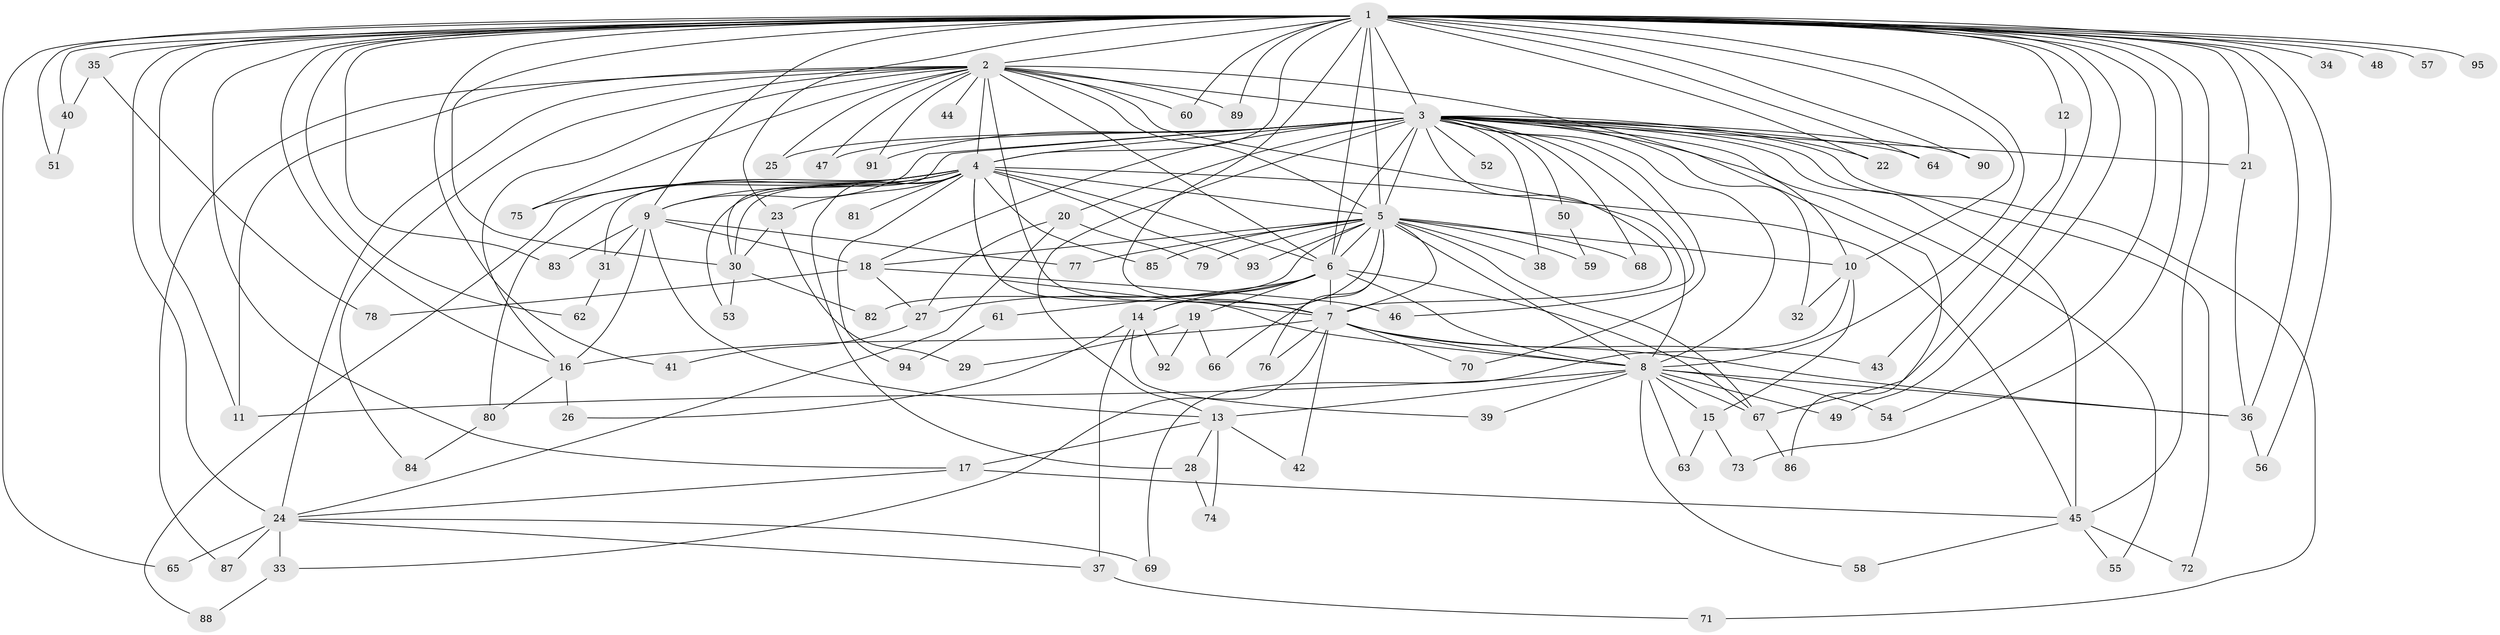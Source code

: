 // original degree distribution, {23: 0.007407407407407408, 24: 0.007407407407407408, 39: 0.007407407407407408, 27: 0.007407407407407408, 19: 0.007407407407407408, 16: 0.007407407407407408, 17: 0.007407407407407408, 18: 0.007407407407407408, 42: 0.007407407407407408, 25: 0.007407407407407408, 5: 0.044444444444444446, 4: 0.1111111111111111, 3: 0.16296296296296298, 7: 0.007407407407407408, 6: 0.014814814814814815, 2: 0.5777777777777777, 9: 0.007407407407407408}
// Generated by graph-tools (version 1.1) at 2025/50/03/04/25 22:50:01]
// undirected, 95 vertices, 207 edges
graph export_dot {
  node [color=gray90,style=filled];
  1;
  2;
  3;
  4;
  5;
  6;
  7;
  8;
  9;
  10;
  11;
  12;
  13;
  14;
  15;
  16;
  17;
  18;
  19;
  20;
  21;
  22;
  23;
  24;
  25;
  26;
  27;
  28;
  29;
  30;
  31;
  32;
  33;
  34;
  35;
  36;
  37;
  38;
  39;
  40;
  41;
  42;
  43;
  44;
  45;
  46;
  47;
  48;
  49;
  50;
  51;
  52;
  53;
  54;
  55;
  56;
  57;
  58;
  59;
  60;
  61;
  62;
  63;
  64;
  65;
  66;
  67;
  68;
  69;
  70;
  71;
  72;
  73;
  74;
  75;
  76;
  77;
  78;
  79;
  80;
  81;
  82;
  83;
  84;
  85;
  86;
  87;
  88;
  89;
  90;
  91;
  92;
  93;
  94;
  95;
  1 -- 2 [weight=2.0];
  1 -- 3 [weight=4.0];
  1 -- 4 [weight=2.0];
  1 -- 5 [weight=4.0];
  1 -- 6 [weight=2.0];
  1 -- 7 [weight=3.0];
  1 -- 8 [weight=3.0];
  1 -- 9 [weight=1.0];
  1 -- 10 [weight=2.0];
  1 -- 11 [weight=1.0];
  1 -- 12 [weight=1.0];
  1 -- 16 [weight=1.0];
  1 -- 17 [weight=1.0];
  1 -- 21 [weight=1.0];
  1 -- 22 [weight=1.0];
  1 -- 23 [weight=1.0];
  1 -- 24 [weight=2.0];
  1 -- 30 [weight=1.0];
  1 -- 34 [weight=2.0];
  1 -- 35 [weight=2.0];
  1 -- 36 [weight=1.0];
  1 -- 40 [weight=1.0];
  1 -- 41 [weight=1.0];
  1 -- 45 [weight=1.0];
  1 -- 48 [weight=2.0];
  1 -- 49 [weight=1.0];
  1 -- 51 [weight=1.0];
  1 -- 54 [weight=1.0];
  1 -- 56 [weight=1.0];
  1 -- 57 [weight=2.0];
  1 -- 60 [weight=1.0];
  1 -- 62 [weight=1.0];
  1 -- 64 [weight=1.0];
  1 -- 65 [weight=1.0];
  1 -- 67 [weight=1.0];
  1 -- 73 [weight=1.0];
  1 -- 83 [weight=1.0];
  1 -- 89 [weight=1.0];
  1 -- 90 [weight=1.0];
  1 -- 95 [weight=1.0];
  2 -- 3 [weight=1.0];
  2 -- 4 [weight=2.0];
  2 -- 5 [weight=2.0];
  2 -- 6 [weight=1.0];
  2 -- 7 [weight=1.0];
  2 -- 8 [weight=2.0];
  2 -- 10 [weight=1.0];
  2 -- 11 [weight=2.0];
  2 -- 16 [weight=1.0];
  2 -- 24 [weight=1.0];
  2 -- 25 [weight=1.0];
  2 -- 44 [weight=1.0];
  2 -- 47 [weight=1.0];
  2 -- 60 [weight=1.0];
  2 -- 75 [weight=1.0];
  2 -- 84 [weight=1.0];
  2 -- 87 [weight=1.0];
  2 -- 89 [weight=1.0];
  2 -- 91 [weight=1.0];
  3 -- 4 [weight=1.0];
  3 -- 5 [weight=2.0];
  3 -- 6 [weight=1.0];
  3 -- 7 [weight=1.0];
  3 -- 8 [weight=1.0];
  3 -- 9 [weight=2.0];
  3 -- 13 [weight=1.0];
  3 -- 18 [weight=1.0];
  3 -- 20 [weight=1.0];
  3 -- 21 [weight=1.0];
  3 -- 22 [weight=1.0];
  3 -- 25 [weight=1.0];
  3 -- 30 [weight=1.0];
  3 -- 32 [weight=1.0];
  3 -- 38 [weight=1.0];
  3 -- 45 [weight=2.0];
  3 -- 46 [weight=1.0];
  3 -- 47 [weight=1.0];
  3 -- 50 [weight=1.0];
  3 -- 52 [weight=1.0];
  3 -- 55 [weight=1.0];
  3 -- 64 [weight=1.0];
  3 -- 68 [weight=1.0];
  3 -- 70 [weight=1.0];
  3 -- 71 [weight=1.0];
  3 -- 72 [weight=1.0];
  3 -- 86 [weight=1.0];
  3 -- 90 [weight=1.0];
  3 -- 91 [weight=1.0];
  4 -- 5 [weight=2.0];
  4 -- 6 [weight=2.0];
  4 -- 7 [weight=2.0];
  4 -- 8 [weight=2.0];
  4 -- 9 [weight=1.0];
  4 -- 23 [weight=1.0];
  4 -- 28 [weight=1.0];
  4 -- 30 [weight=1.0];
  4 -- 31 [weight=1.0];
  4 -- 45 [weight=1.0];
  4 -- 53 [weight=1.0];
  4 -- 75 [weight=1.0];
  4 -- 80 [weight=1.0];
  4 -- 81 [weight=1.0];
  4 -- 85 [weight=1.0];
  4 -- 88 [weight=1.0];
  4 -- 93 [weight=1.0];
  4 -- 94 [weight=1.0];
  5 -- 6 [weight=2.0];
  5 -- 7 [weight=2.0];
  5 -- 8 [weight=2.0];
  5 -- 10 [weight=1.0];
  5 -- 14 [weight=1.0];
  5 -- 18 [weight=1.0];
  5 -- 38 [weight=2.0];
  5 -- 59 [weight=1.0];
  5 -- 66 [weight=1.0];
  5 -- 67 [weight=1.0];
  5 -- 68 [weight=1.0];
  5 -- 76 [weight=1.0];
  5 -- 77 [weight=1.0];
  5 -- 79 [weight=1.0];
  5 -- 82 [weight=1.0];
  5 -- 85 [weight=1.0];
  5 -- 93 [weight=1.0];
  6 -- 7 [weight=1.0];
  6 -- 8 [weight=1.0];
  6 -- 14 [weight=1.0];
  6 -- 19 [weight=1.0];
  6 -- 27 [weight=1.0];
  6 -- 61 [weight=1.0];
  6 -- 67 [weight=1.0];
  7 -- 8 [weight=1.0];
  7 -- 16 [weight=1.0];
  7 -- 33 [weight=1.0];
  7 -- 36 [weight=1.0];
  7 -- 42 [weight=1.0];
  7 -- 43 [weight=1.0];
  7 -- 70 [weight=1.0];
  7 -- 76 [weight=1.0];
  8 -- 11 [weight=2.0];
  8 -- 13 [weight=1.0];
  8 -- 15 [weight=1.0];
  8 -- 36 [weight=1.0];
  8 -- 39 [weight=1.0];
  8 -- 49 [weight=2.0];
  8 -- 54 [weight=1.0];
  8 -- 58 [weight=1.0];
  8 -- 63 [weight=1.0];
  8 -- 67 [weight=1.0];
  9 -- 13 [weight=1.0];
  9 -- 16 [weight=1.0];
  9 -- 18 [weight=1.0];
  9 -- 31 [weight=1.0];
  9 -- 77 [weight=1.0];
  9 -- 83 [weight=1.0];
  10 -- 15 [weight=1.0];
  10 -- 32 [weight=1.0];
  10 -- 69 [weight=1.0];
  12 -- 43 [weight=1.0];
  13 -- 17 [weight=1.0];
  13 -- 28 [weight=1.0];
  13 -- 42 [weight=1.0];
  13 -- 74 [weight=1.0];
  14 -- 26 [weight=1.0];
  14 -- 37 [weight=1.0];
  14 -- 39 [weight=1.0];
  14 -- 92 [weight=1.0];
  15 -- 63 [weight=1.0];
  15 -- 73 [weight=1.0];
  16 -- 26 [weight=1.0];
  16 -- 80 [weight=1.0];
  17 -- 24 [weight=1.0];
  17 -- 45 [weight=1.0];
  18 -- 27 [weight=1.0];
  18 -- 46 [weight=1.0];
  18 -- 78 [weight=1.0];
  19 -- 29 [weight=1.0];
  19 -- 66 [weight=1.0];
  19 -- 92 [weight=1.0];
  20 -- 24 [weight=1.0];
  20 -- 27 [weight=1.0];
  20 -- 79 [weight=1.0];
  21 -- 36 [weight=1.0];
  23 -- 29 [weight=1.0];
  23 -- 30 [weight=1.0];
  24 -- 33 [weight=1.0];
  24 -- 37 [weight=1.0];
  24 -- 65 [weight=1.0];
  24 -- 69 [weight=1.0];
  24 -- 87 [weight=1.0];
  27 -- 41 [weight=1.0];
  28 -- 74 [weight=1.0];
  30 -- 53 [weight=1.0];
  30 -- 82 [weight=1.0];
  31 -- 62 [weight=1.0];
  33 -- 88 [weight=1.0];
  35 -- 40 [weight=1.0];
  35 -- 78 [weight=1.0];
  36 -- 56 [weight=1.0];
  37 -- 71 [weight=1.0];
  40 -- 51 [weight=1.0];
  45 -- 55 [weight=1.0];
  45 -- 58 [weight=1.0];
  45 -- 72 [weight=1.0];
  50 -- 59 [weight=1.0];
  61 -- 94 [weight=1.0];
  67 -- 86 [weight=1.0];
  80 -- 84 [weight=1.0];
}
